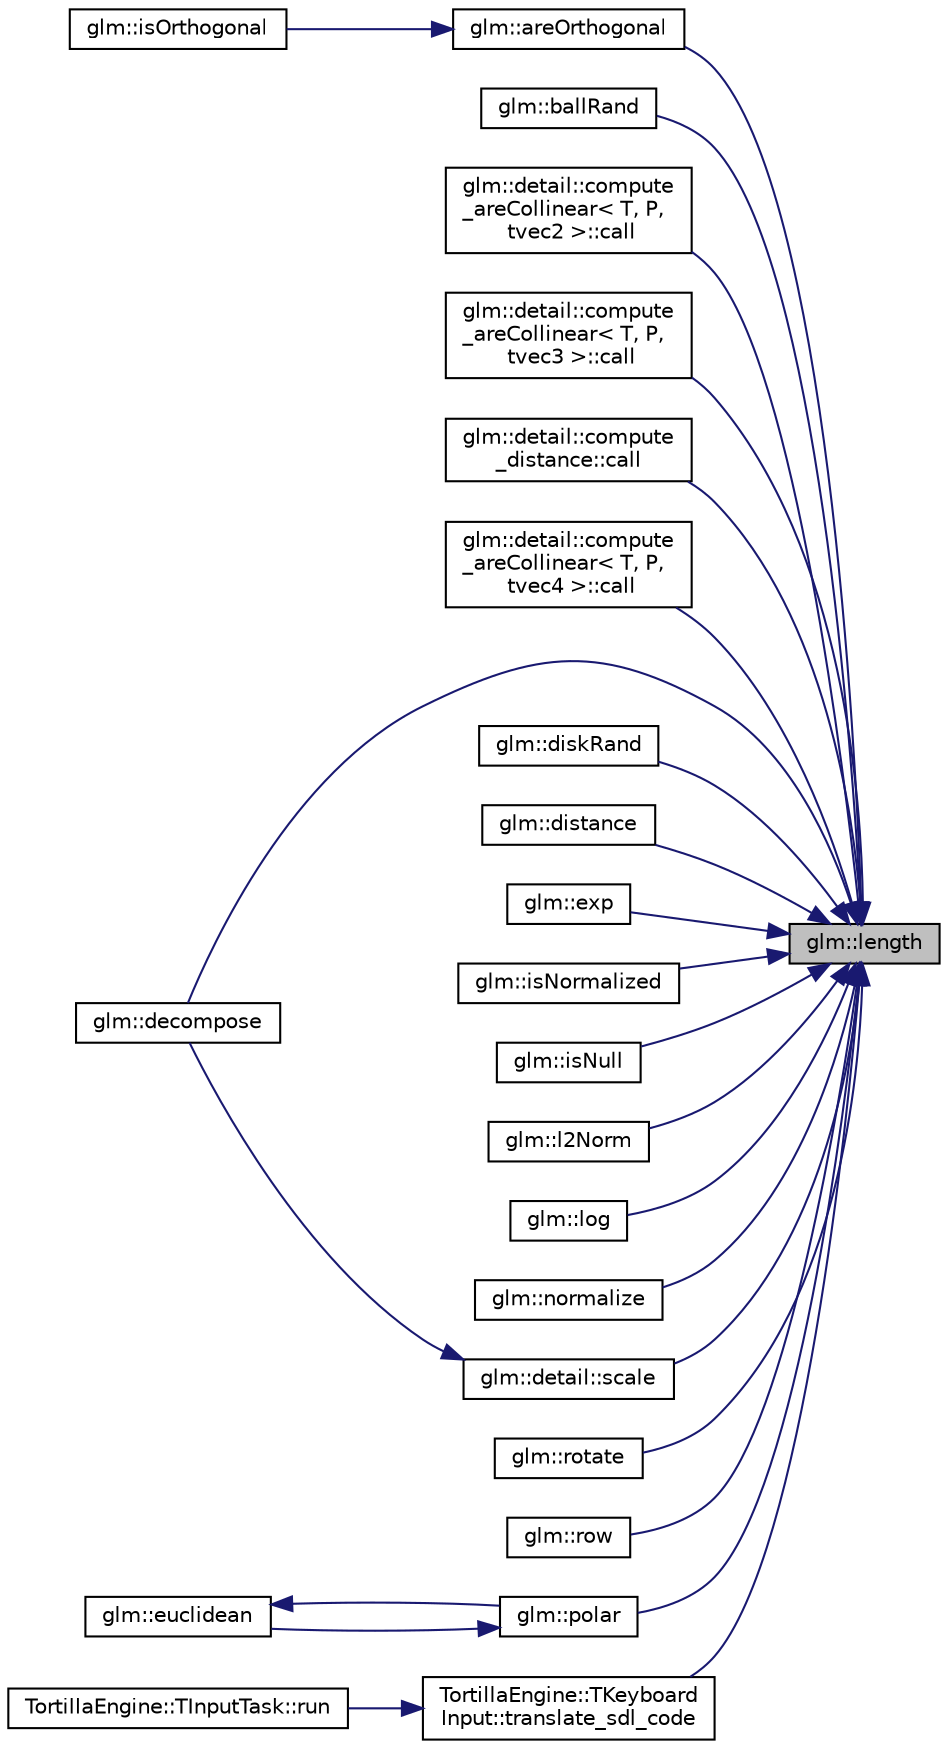 digraph "glm::length"
{
 // LATEX_PDF_SIZE
  edge [fontname="Helvetica",fontsize="10",labelfontname="Helvetica",labelfontsize="10"];
  node [fontname="Helvetica",fontsize="10",shape=record];
  rankdir="RL";
  Node1 [label="glm::length",height=0.2,width=0.4,color="black", fillcolor="grey75", style="filled", fontcolor="black",tooltip=" "];
  Node1 -> Node2 [dir="back",color="midnightblue",fontsize="10",style="solid",fontname="Helvetica"];
  Node2 [label="glm::areOrthogonal",height=0.2,width=0.4,color="black", fillcolor="white", style="filled",URL="$group__gtx__vector__query.html#gaee10acefed397c11e01f2862e837754c",tooltip=" "];
  Node2 -> Node3 [dir="back",color="midnightblue",fontsize="10",style="solid",fontname="Helvetica"];
  Node3 [label="glm::isOrthogonal",height=0.2,width=0.4,color="black", fillcolor="white", style="filled",URL="$group__gtx__matrix__query.html#gab2cb5d23df77b4e4e63ad2965acd31b3",tooltip=" "];
  Node1 -> Node4 [dir="back",color="midnightblue",fontsize="10",style="solid",fontname="Helvetica"];
  Node4 [label="glm::ballRand",height=0.2,width=0.4,color="black", fillcolor="white", style="filled",URL="$group__gtc__random.html#ga5506dee301160e3a06aef9b9bc7a0a83",tooltip=" "];
  Node1 -> Node5 [dir="back",color="midnightblue",fontsize="10",style="solid",fontname="Helvetica"];
  Node5 [label="glm::detail::compute\l_areCollinear\< T, P,\l tvec2 \>::call",height=0.2,width=0.4,color="black", fillcolor="white", style="filled",URL="$structglm_1_1detail_1_1compute__are_collinear_3_01_t_00_01_p_00_01tvec2_01_4.html#acec3b10a2cf7e270c961f64e8d68de5c",tooltip=" "];
  Node1 -> Node6 [dir="back",color="midnightblue",fontsize="10",style="solid",fontname="Helvetica"];
  Node6 [label="glm::detail::compute\l_areCollinear\< T, P,\l tvec3 \>::call",height=0.2,width=0.4,color="black", fillcolor="white", style="filled",URL="$structglm_1_1detail_1_1compute__are_collinear_3_01_t_00_01_p_00_01tvec3_01_4.html#a4a9fce4b46bc6906c0b6b44c31accdb1",tooltip=" "];
  Node1 -> Node7 [dir="back",color="midnightblue",fontsize="10",style="solid",fontname="Helvetica"];
  Node7 [label="glm::detail::compute\l_distance::call",height=0.2,width=0.4,color="black", fillcolor="white", style="filled",URL="$structglm_1_1detail_1_1compute__distance.html#ae3530a70eb2be3a5e5760ca95aeb5cc4",tooltip=" "];
  Node1 -> Node8 [dir="back",color="midnightblue",fontsize="10",style="solid",fontname="Helvetica"];
  Node8 [label="glm::detail::compute\l_areCollinear\< T, P,\l tvec4 \>::call",height=0.2,width=0.4,color="black", fillcolor="white", style="filled",URL="$structglm_1_1detail_1_1compute__are_collinear_3_01_t_00_01_p_00_01tvec4_01_4.html#a614f1eb934d5e74a6585898a059cf5a0",tooltip=" "];
  Node1 -> Node9 [dir="back",color="midnightblue",fontsize="10",style="solid",fontname="Helvetica"];
  Node9 [label="glm::decompose",height=0.2,width=0.4,color="black", fillcolor="white", style="filled",URL="$group__gtx__matrix__decompose.html#ga0f1245817507156b337798a253577c8b",tooltip=" "];
  Node1 -> Node10 [dir="back",color="midnightblue",fontsize="10",style="solid",fontname="Helvetica"];
  Node10 [label="glm::diskRand",height=0.2,width=0.4,color="black", fillcolor="white", style="filled",URL="$group__gtc__random.html#gad3a3ee7d26502a31ba552cb627a68606",tooltip=" "];
  Node1 -> Node11 [dir="back",color="midnightblue",fontsize="10",style="solid",fontname="Helvetica"];
  Node11 [label="glm::distance",height=0.2,width=0.4,color="black", fillcolor="white", style="filled",URL="$namespaceglm.html#aa7275be4cec4bfcf1c4a7add8f3ee7f4",tooltip=" "];
  Node1 -> Node12 [dir="back",color="midnightblue",fontsize="10",style="solid",fontname="Helvetica"];
  Node12 [label="glm::exp",height=0.2,width=0.4,color="black", fillcolor="white", style="filled",URL="$group__gtx__quaternion.html#ga17295173d4c2b5ae49b84e9993b63a62",tooltip=" "];
  Node1 -> Node13 [dir="back",color="midnightblue",fontsize="10",style="solid",fontname="Helvetica"];
  Node13 [label="glm::isNormalized",height=0.2,width=0.4,color="black", fillcolor="white", style="filled",URL="$group__gtx__vector__query.html#ga6fa5fa2af67d14c205d24c49aad03270",tooltip=" "];
  Node1 -> Node14 [dir="back",color="midnightblue",fontsize="10",style="solid",fontname="Helvetica"];
  Node14 [label="glm::isNull",height=0.2,width=0.4,color="black", fillcolor="white", style="filled",URL="$group__gtx__vector__query.html#ga81a64edc1a2b470b82896592e89c523b",tooltip=" "];
  Node1 -> Node15 [dir="back",color="midnightblue",fontsize="10",style="solid",fontname="Helvetica"];
  Node15 [label="glm::l2Norm",height=0.2,width=0.4,color="black", fillcolor="white", style="filled",URL="$group__gtx__norm.html#gafa6fbbc99cd44d81bf030e74eaf7ad64",tooltip=" "];
  Node1 -> Node16 [dir="back",color="midnightblue",fontsize="10",style="solid",fontname="Helvetica"];
  Node16 [label="glm::log",height=0.2,width=0.4,color="black", fillcolor="white", style="filled",URL="$group__gtx__quaternion.html#ga791f42e134bfe97fc9c96f4668dd7489",tooltip=" "];
  Node1 -> Node17 [dir="back",color="midnightblue",fontsize="10",style="solid",fontname="Helvetica"];
  Node17 [label="glm::normalize",height=0.2,width=0.4,color="black", fillcolor="white", style="filled",URL="$group__gtx__dual__quaternion.html#ga495818aa48c23e9e730f87a3c337d1d5",tooltip=" "];
  Node1 -> Node18 [dir="back",color="midnightblue",fontsize="10",style="solid",fontname="Helvetica"];
  Node18 [label="glm::polar",height=0.2,width=0.4,color="black", fillcolor="white", style="filled",URL="$group__gtx__polar__coordinates.html#gafcf95a38c780a4ad5ba14c8ac9e522bb",tooltip=" "];
  Node18 -> Node19 [dir="back",color="midnightblue",fontsize="10",style="solid",fontname="Helvetica"];
  Node19 [label="glm::euclidean",height=0.2,width=0.4,color="black", fillcolor="white", style="filled",URL="$group__gtx__polar__coordinates.html#ga45ece1fbf7260c43e0f873c498202581",tooltip=" "];
  Node19 -> Node18 [dir="back",color="midnightblue",fontsize="10",style="solid",fontname="Helvetica"];
  Node1 -> Node20 [dir="back",color="midnightblue",fontsize="10",style="solid",fontname="Helvetica"];
  Node20 [label="glm::rotate",height=0.2,width=0.4,color="black", fillcolor="white", style="filled",URL="$group__gtc__quaternion.html#gaa8f42979c921e450ff2812fb43c25702",tooltip=" "];
  Node1 -> Node21 [dir="back",color="midnightblue",fontsize="10",style="solid",fontname="Helvetica"];
  Node21 [label="glm::row",height=0.2,width=0.4,color="black", fillcolor="white", style="filled",URL="$group__gtc__matrix__access.html#gaadcc64829aadf4103477679e48c7594f",tooltip=" "];
  Node1 -> Node22 [dir="back",color="midnightblue",fontsize="10",style="solid",fontname="Helvetica"];
  Node22 [label="glm::detail::scale",height=0.2,width=0.4,color="black", fillcolor="white", style="filled",URL="$namespaceglm_1_1detail.html#af47639907c02055dc95ef962e0ca9a02",tooltip=" "];
  Node22 -> Node9 [dir="back",color="midnightblue",fontsize="10",style="solid",fontname="Helvetica"];
  Node1 -> Node23 [dir="back",color="midnightblue",fontsize="10",style="solid",fontname="Helvetica"];
  Node23 [label="TortillaEngine::TKeyboard\lInput::translate_sdl_code",height=0.2,width=0.4,color="black", fillcolor="white", style="filled",URL="$class_tortilla_engine_1_1_t_keyboard_input.html#a4e9f6187def773e30201d9c6ef619cd0",tooltip="Translate the sdl code of the key."];
  Node23 -> Node24 [dir="back",color="midnightblue",fontsize="10",style="solid",fontname="Helvetica"];
  Node24 [label="TortillaEngine::TInputTask::run",height=0.2,width=0.4,color="black", fillcolor="white", style="filled",URL="$class_tortilla_engine_1_1_t_input_task.html#af6b5c50d43ec830f178fe17decdb0cc3",tooltip="Execute the input detection."];
}
